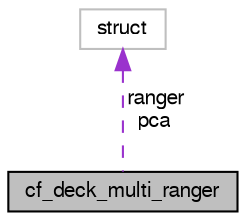 digraph "cf_deck_multi_ranger"
{
  edge [fontname="FreeSans",fontsize="10",labelfontname="FreeSans",labelfontsize="10"];
  node [fontname="FreeSans",fontsize="10",shape=record];
  Node1 [label="cf_deck_multi_ranger",height=0.2,width=0.4,color="black", fillcolor="grey75", style="filled", fontcolor="black"];
  Node2 -> Node1 [dir="back",color="darkorchid3",fontsize="10",style="dashed",label=" ranger\npca" ,fontname="FreeSans"];
  Node2 [label="struct",height=0.2,width=0.4,color="grey75", fillcolor="white", style="filled"];
}
